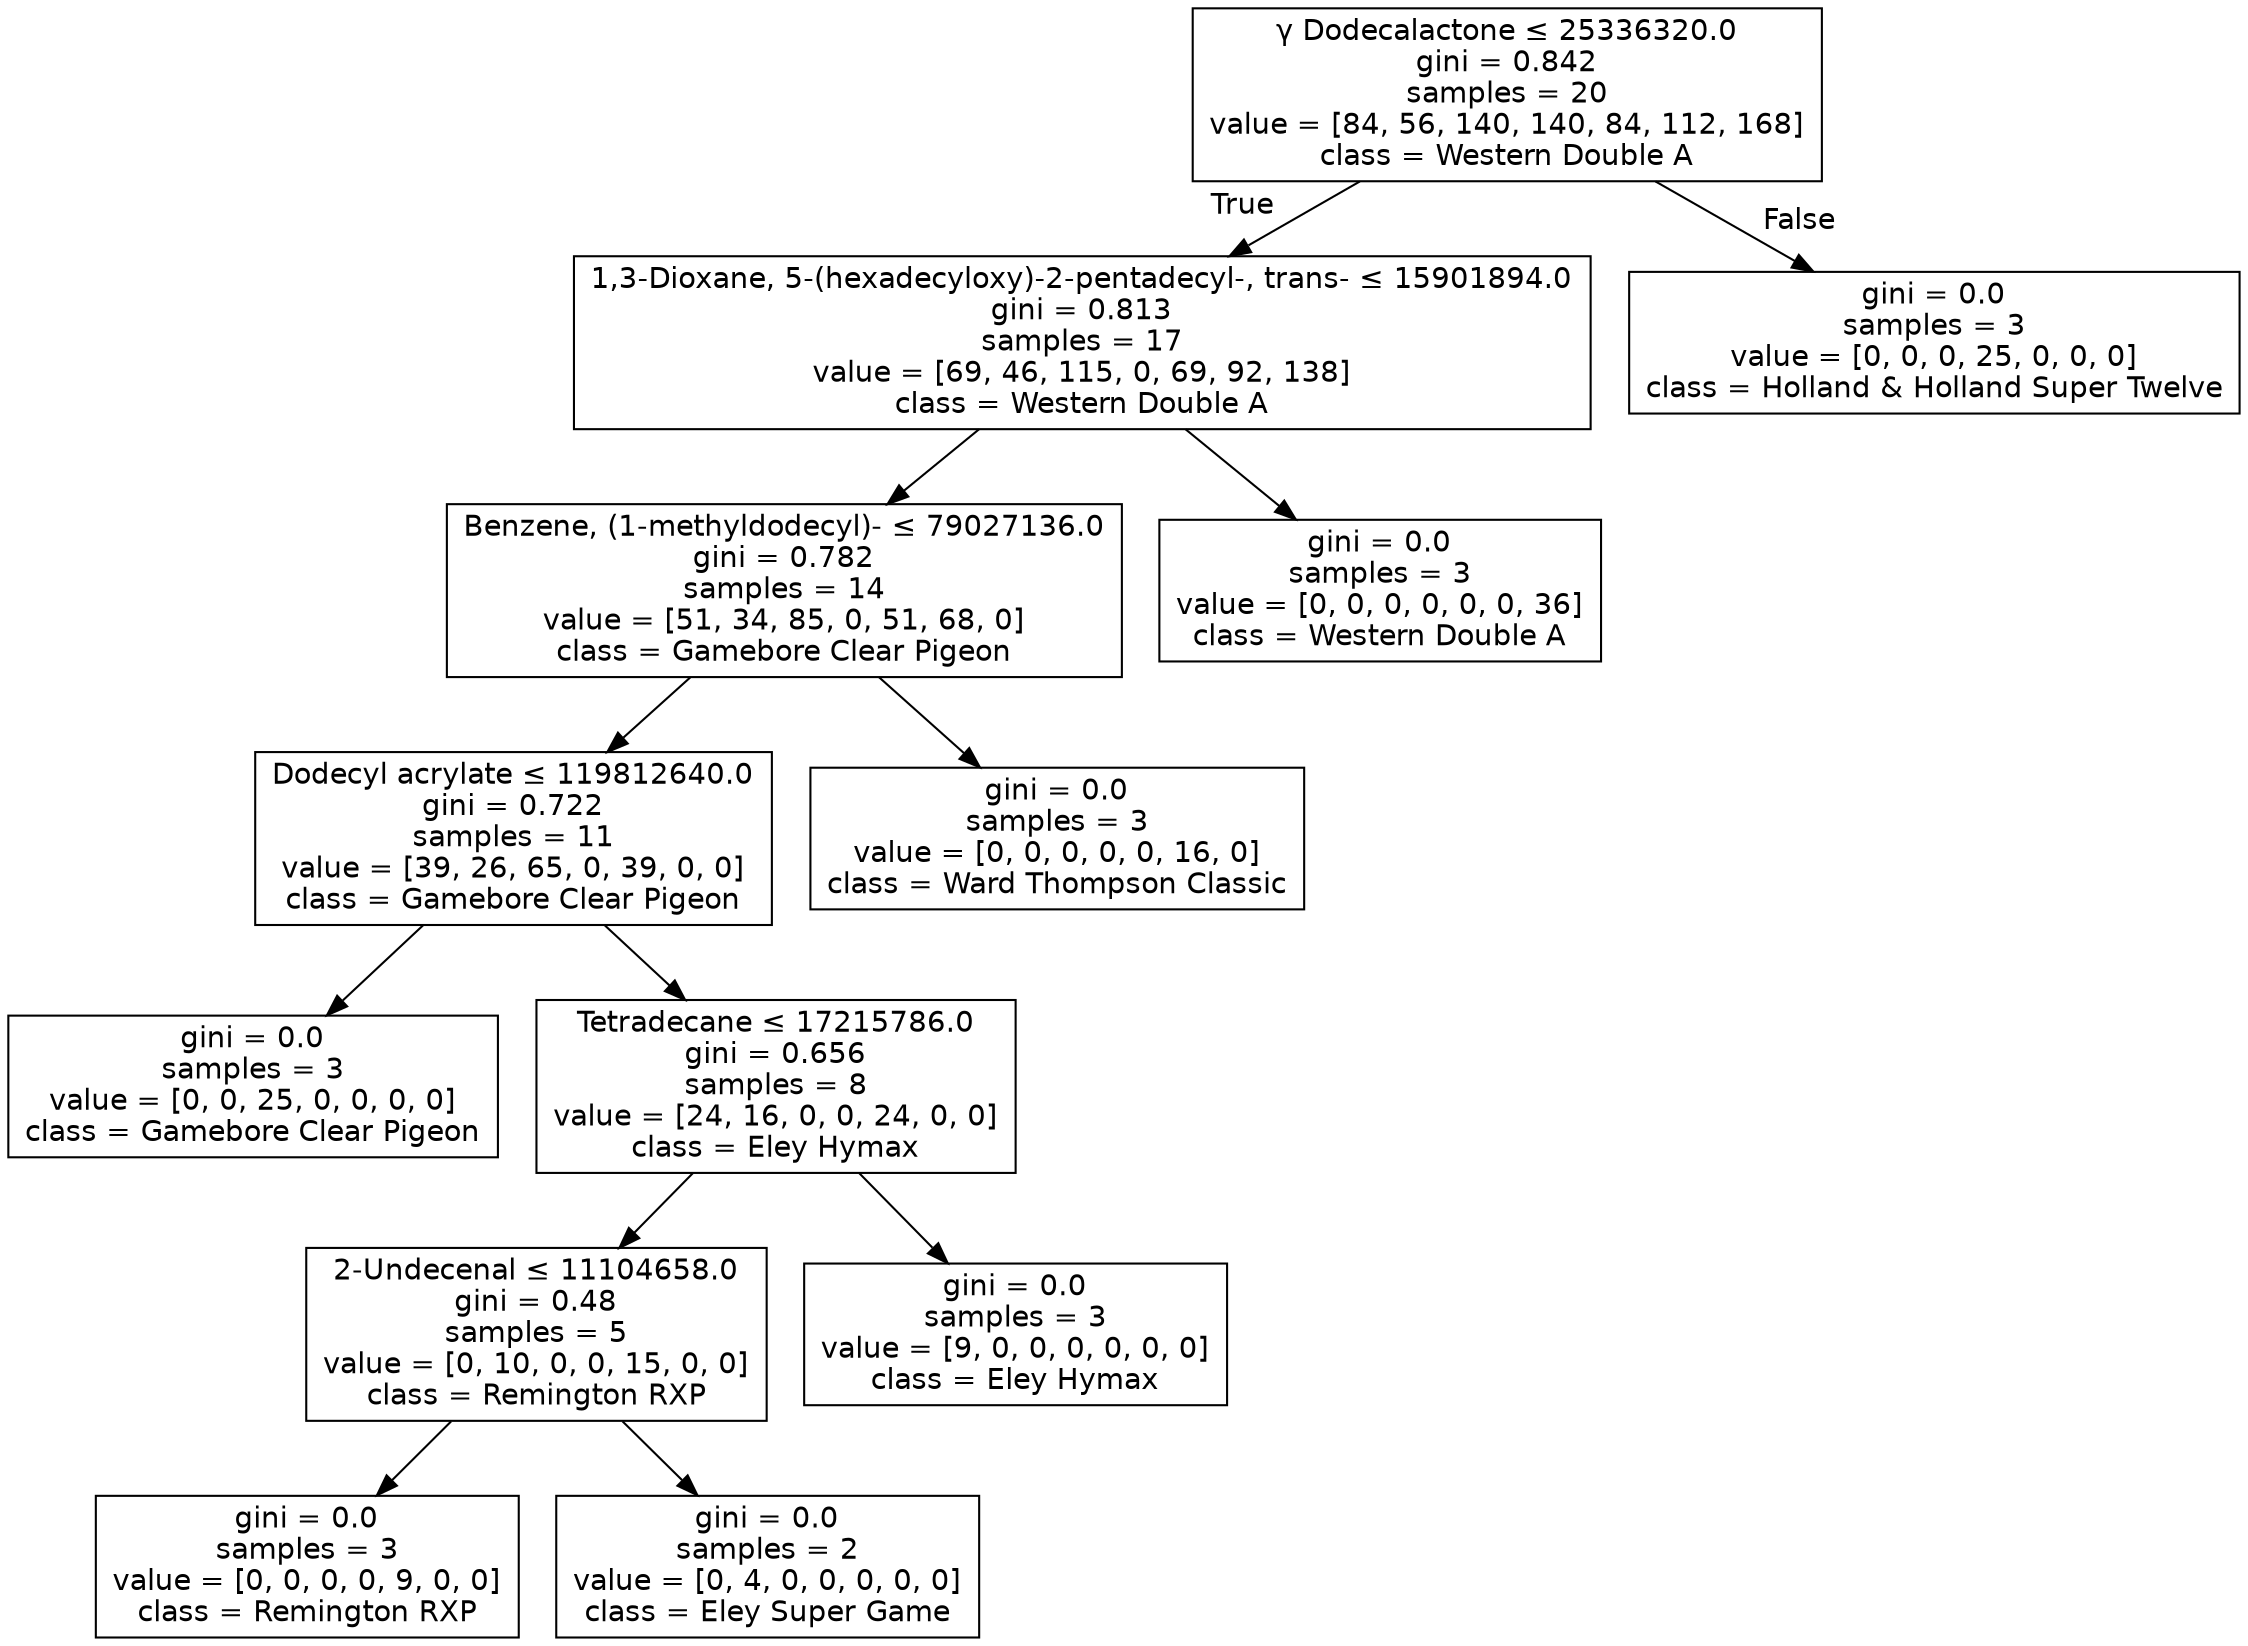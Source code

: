 digraph Tree {
node [shape=box, fontname="helvetica"] ;
edge [fontname="helvetica"] ;
0 [label=<γ Dodecalactone &le; 25336320.0<br/>gini = 0.842<br/>samples = 20<br/>value = [84, 56, 140, 140, 84, 112, 168]<br/>class = Western Double A>] ;
1 [label=<1,3-Dioxane, 5-(hexadecyloxy)-2-pentadecyl-, trans- &le; 15901894.0<br/>gini = 0.813<br/>samples = 17<br/>value = [69, 46, 115, 0, 69, 92, 138]<br/>class = Western Double A>] ;
0 -> 1 [labeldistance=2.5, labelangle=45, headlabel="True"] ;
2 [label=<Benzene, (1-methyldodecyl)- &le; 79027136.0<br/>gini = 0.782<br/>samples = 14<br/>value = [51, 34, 85, 0, 51, 68, 0]<br/>class = Gamebore Clear Pigeon>] ;
1 -> 2 ;
3 [label=<Dodecyl acrylate &le; 119812640.0<br/>gini = 0.722<br/>samples = 11<br/>value = [39, 26, 65, 0, 39, 0, 0]<br/>class = Gamebore Clear Pigeon>] ;
2 -> 3 ;
4 [label=<gini = 0.0<br/>samples = 3<br/>value = [0, 0, 25, 0, 0, 0, 0]<br/>class = Gamebore Clear Pigeon>] ;
3 -> 4 ;
5 [label=<Tetradecane &le; 17215786.0<br/>gini = 0.656<br/>samples = 8<br/>value = [24, 16, 0, 0, 24, 0, 0]<br/>class = Eley Hymax>] ;
3 -> 5 ;
6 [label=<2-Undecenal &le; 11104658.0<br/>gini = 0.48<br/>samples = 5<br/>value = [0, 10, 0, 0, 15, 0, 0]<br/>class = Remington RXP>] ;
5 -> 6 ;
7 [label=<gini = 0.0<br/>samples = 3<br/>value = [0, 0, 0, 0, 9, 0, 0]<br/>class = Remington RXP>] ;
6 -> 7 ;
8 [label=<gini = 0.0<br/>samples = 2<br/>value = [0, 4, 0, 0, 0, 0, 0]<br/>class = Eley Super Game>] ;
6 -> 8 ;
9 [label=<gini = 0.0<br/>samples = 3<br/>value = [9, 0, 0, 0, 0, 0, 0]<br/>class = Eley Hymax>] ;
5 -> 9 ;
10 [label=<gini = 0.0<br/>samples = 3<br/>value = [0, 0, 0, 0, 0, 16, 0]<br/>class = Ward Thompson Classic>] ;
2 -> 10 ;
11 [label=<gini = 0.0<br/>samples = 3<br/>value = [0, 0, 0, 0, 0, 0, 36]<br/>class = Western Double A>] ;
1 -> 11 ;
12 [label=<gini = 0.0<br/>samples = 3<br/>value = [0, 0, 0, 25, 0, 0, 0]<br/>class = Holland &amp; Holland Super Twelve>] ;
0 -> 12 [labeldistance=2.5, labelangle=-45, headlabel="False"] ;
}
